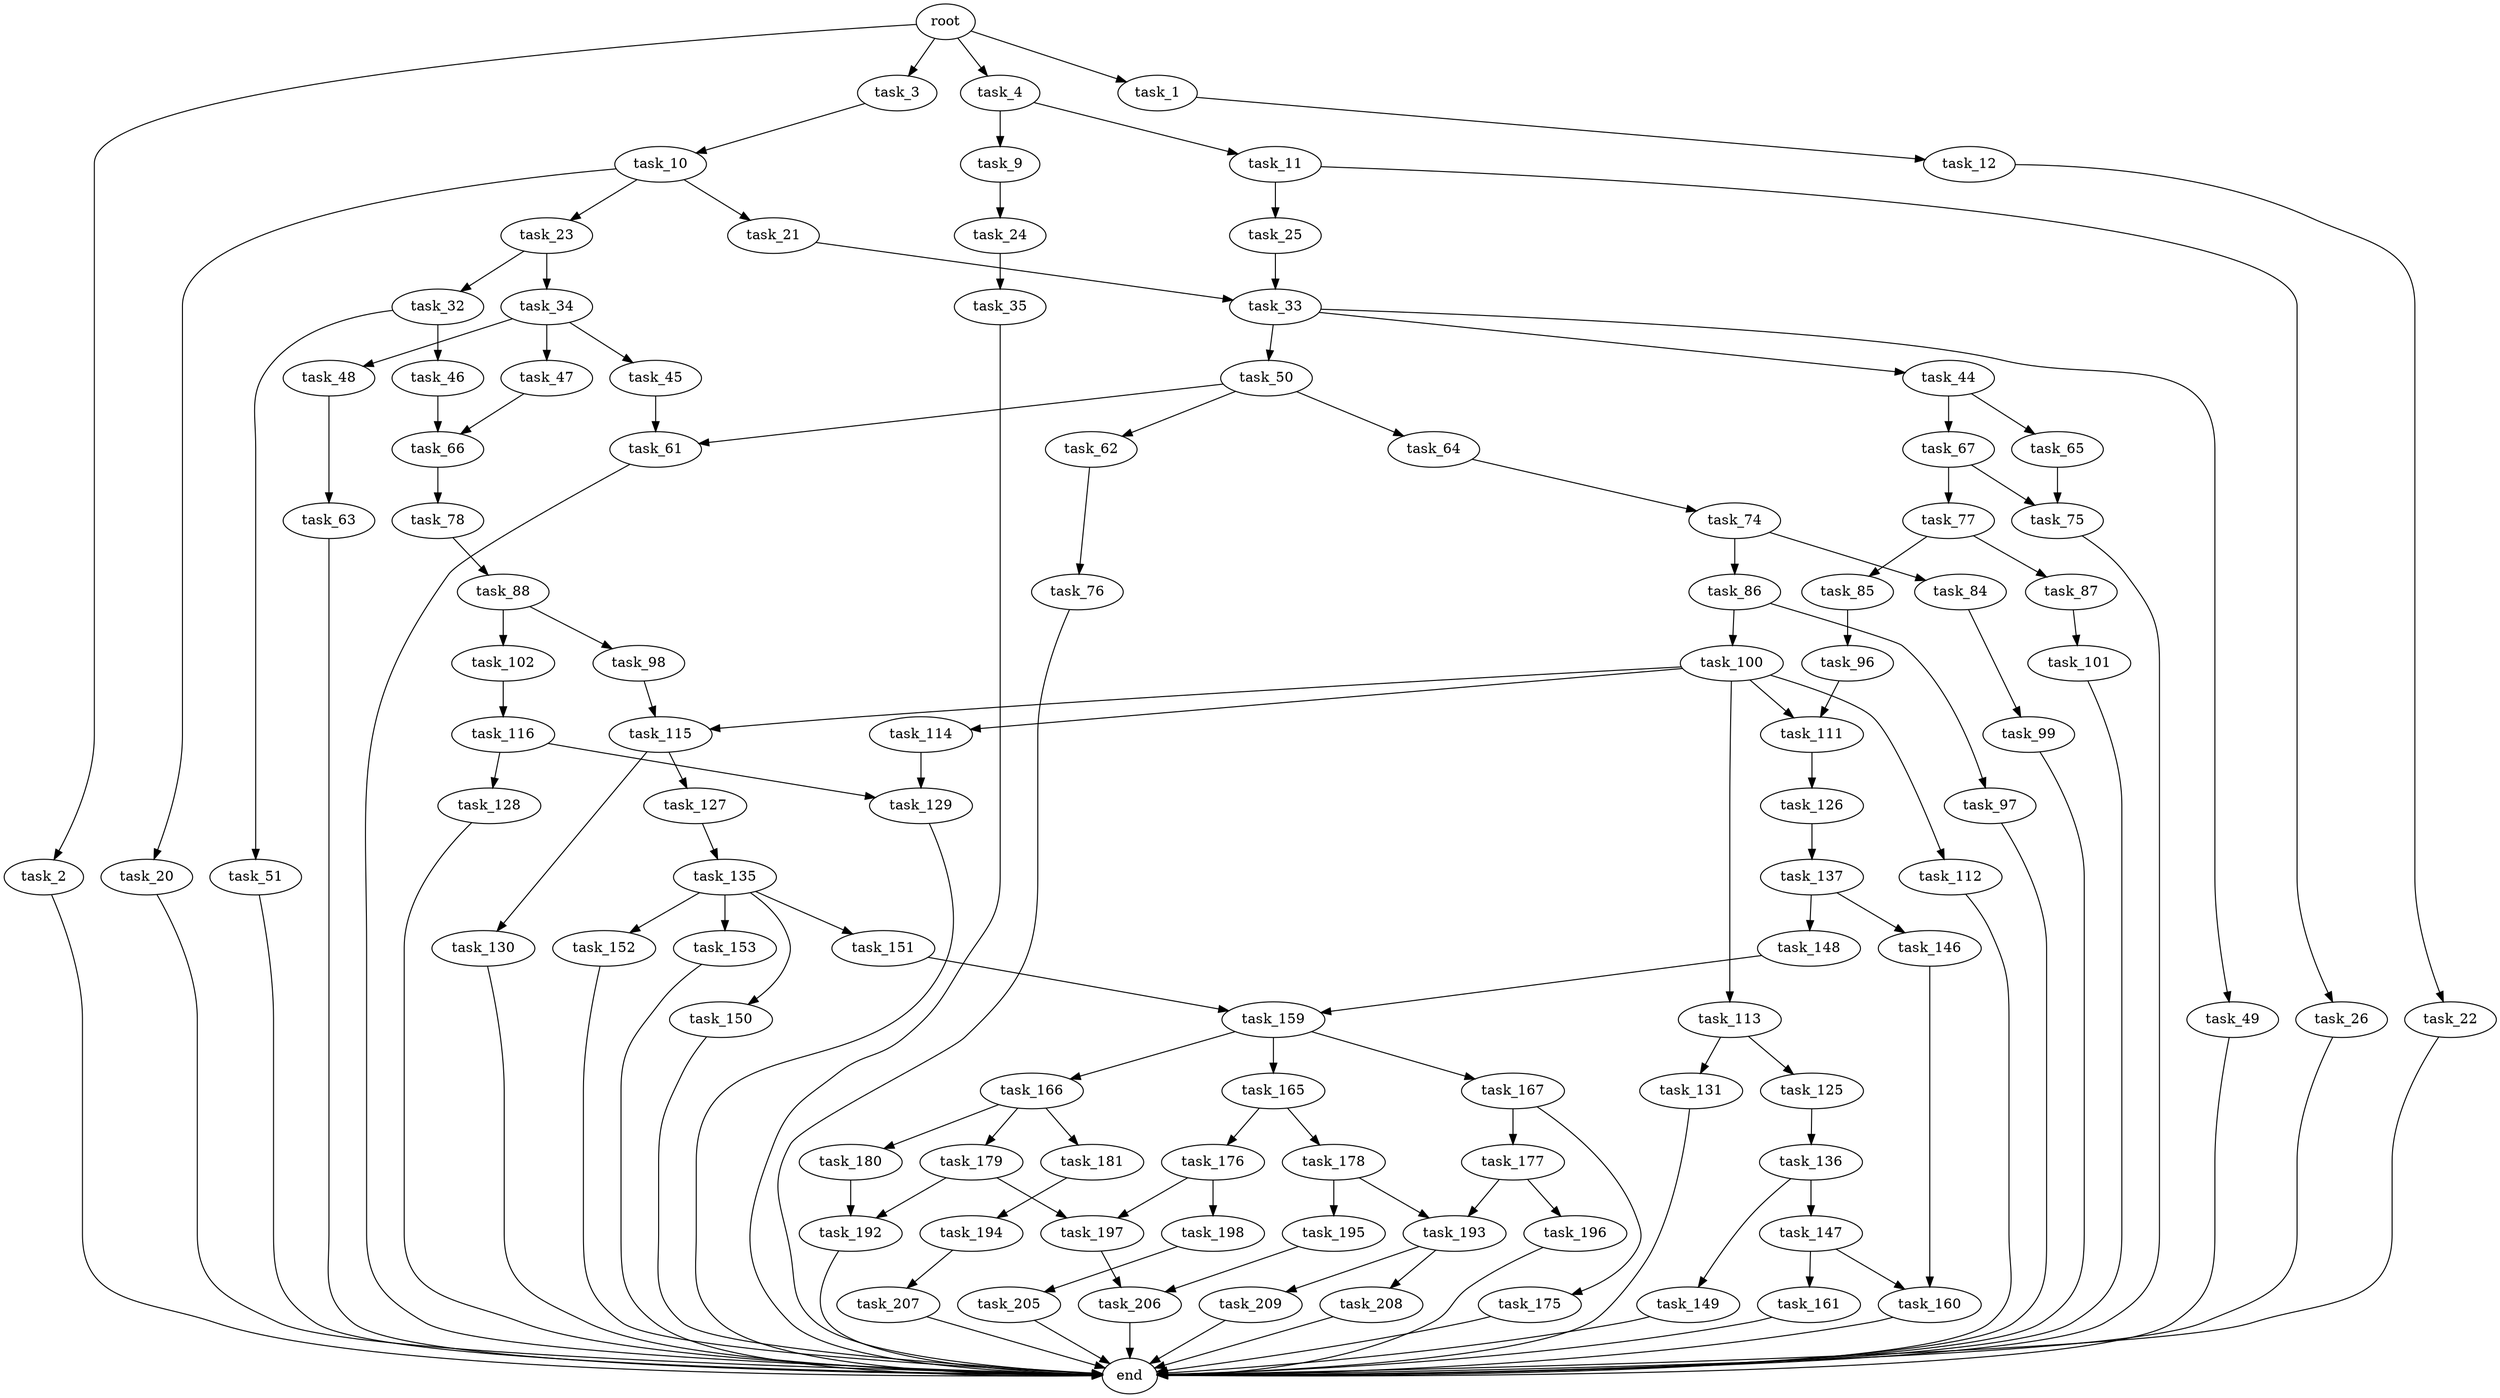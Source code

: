 digraph G {
  root [size="0.000000"];
  task_1 [size="28991029248.000000"];
  task_2 [size="2730498337.000000"];
  task_3 [size="23063877860.000000"];
  task_4 [size="30741183841.000000"];
  task_12 [size="549755813888.000000"];
  end [size="0.000000"];
  task_10 [size="368293445632.000000"];
  task_9 [size="28298212388.000000"];
  task_11 [size="5608640185.000000"];
  task_24 [size="8240251328.000000"];
  task_20 [size="3463061386.000000"];
  task_21 [size="567292846189.000000"];
  task_23 [size="863983276624.000000"];
  task_25 [size="8589934592.000000"];
  task_26 [size="28991029248.000000"];
  task_22 [size="352207143028.000000"];
  task_33 [size="549755813888.000000"];
  task_32 [size="134294243096.000000"];
  task_34 [size="28991029248.000000"];
  task_35 [size="1257138079.000000"];
  task_46 [size="782757789696.000000"];
  task_51 [size="75876958301.000000"];
  task_44 [size="606323255591.000000"];
  task_49 [size="68719476736.000000"];
  task_50 [size="28991029248.000000"];
  task_45 [size="8589934592.000000"];
  task_47 [size="46723600094.000000"];
  task_48 [size="2750030904.000000"];
  task_65 [size="79516474352.000000"];
  task_67 [size="38664034289.000000"];
  task_61 [size="123769637287.000000"];
  task_66 [size="4566026761.000000"];
  task_63 [size="64541014095.000000"];
  task_62 [size="1073741824000.000000"];
  task_64 [size="22226130309.000000"];
  task_76 [size="68719476736.000000"];
  task_74 [size="111384831204.000000"];
  task_75 [size="18784014092.000000"];
  task_78 [size="10338134120.000000"];
  task_77 [size="717941278704.000000"];
  task_84 [size="68719476736.000000"];
  task_86 [size="3660183948.000000"];
  task_85 [size="7170329734.000000"];
  task_87 [size="4647176020.000000"];
  task_88 [size="3409120341.000000"];
  task_99 [size="549755813888.000000"];
  task_96 [size="31025251814.000000"];
  task_97 [size="6728084542.000000"];
  task_100 [size="18226300974.000000"];
  task_101 [size="450244745392.000000"];
  task_98 [size="549755813888.000000"];
  task_102 [size="21757665269.000000"];
  task_111 [size="2404957335.000000"];
  task_115 [size="41660027266.000000"];
  task_112 [size="126973240320.000000"];
  task_113 [size="30205715669.000000"];
  task_114 [size="29303214176.000000"];
  task_116 [size="231928233984.000000"];
  task_126 [size="41859852553.000000"];
  task_125 [size="885617156164.000000"];
  task_131 [size="582824649055.000000"];
  task_129 [size="12823705307.000000"];
  task_127 [size="134217728000.000000"];
  task_130 [size="782757789696.000000"];
  task_128 [size="29168385906.000000"];
  task_136 [size="34745923035.000000"];
  task_137 [size="32701652162.000000"];
  task_135 [size="40750983375.000000"];
  task_150 [size="549755813888.000000"];
  task_151 [size="16378623452.000000"];
  task_152 [size="69448151515.000000"];
  task_153 [size="26067398978.000000"];
  task_147 [size="549755813888.000000"];
  task_149 [size="782757789696.000000"];
  task_146 [size="28991029248.000000"];
  task_148 [size="311299533012.000000"];
  task_160 [size="39861409049.000000"];
  task_161 [size="925357587877.000000"];
  task_159 [size="3597286924.000000"];
  task_165 [size="1073741824000.000000"];
  task_166 [size="8414584749.000000"];
  task_167 [size="7121968509.000000"];
  task_176 [size="549755813888.000000"];
  task_178 [size="3858794009.000000"];
  task_179 [size="231928233984.000000"];
  task_180 [size="231928233984.000000"];
  task_181 [size="3407822872.000000"];
  task_175 [size="484343000937.000000"];
  task_177 [size="326024053368.000000"];
  task_197 [size="34464033478.000000"];
  task_198 [size="68719476736.000000"];
  task_193 [size="8589934592.000000"];
  task_196 [size="1292759301675.000000"];
  task_195 [size="3528238119.000000"];
  task_192 [size="1073741824000.000000"];
  task_194 [size="4101893506.000000"];
  task_208 [size="231928233984.000000"];
  task_209 [size="4355675447.000000"];
  task_207 [size="8589934592.000000"];
  task_206 [size="10086752748.000000"];
  task_205 [size="65587371833.000000"];

  root -> task_1 [size="1.000000"];
  root -> task_2 [size="1.000000"];
  root -> task_3 [size="1.000000"];
  root -> task_4 [size="1.000000"];
  task_1 -> task_12 [size="75497472.000000"];
  task_2 -> end [size="1.000000"];
  task_3 -> task_10 [size="411041792.000000"];
  task_4 -> task_9 [size="838860800.000000"];
  task_4 -> task_11 [size="838860800.000000"];
  task_12 -> task_22 [size="536870912.000000"];
  task_10 -> task_20 [size="411041792.000000"];
  task_10 -> task_21 [size="411041792.000000"];
  task_10 -> task_23 [size="411041792.000000"];
  task_9 -> task_24 [size="838860800.000000"];
  task_11 -> task_25 [size="134217728.000000"];
  task_11 -> task_26 [size="134217728.000000"];
  task_24 -> task_35 [size="209715200.000000"];
  task_20 -> end [size="1.000000"];
  task_21 -> task_33 [size="411041792.000000"];
  task_23 -> task_32 [size="536870912.000000"];
  task_23 -> task_34 [size="536870912.000000"];
  task_25 -> task_33 [size="33554432.000000"];
  task_26 -> end [size="1.000000"];
  task_22 -> end [size="1.000000"];
  task_33 -> task_44 [size="536870912.000000"];
  task_33 -> task_49 [size="536870912.000000"];
  task_33 -> task_50 [size="536870912.000000"];
  task_32 -> task_46 [size="536870912.000000"];
  task_32 -> task_51 [size="536870912.000000"];
  task_34 -> task_45 [size="75497472.000000"];
  task_34 -> task_47 [size="75497472.000000"];
  task_34 -> task_48 [size="75497472.000000"];
  task_35 -> end [size="1.000000"];
  task_46 -> task_66 [size="679477248.000000"];
  task_51 -> end [size="1.000000"];
  task_44 -> task_65 [size="679477248.000000"];
  task_44 -> task_67 [size="679477248.000000"];
  task_49 -> end [size="1.000000"];
  task_50 -> task_61 [size="75497472.000000"];
  task_50 -> task_62 [size="75497472.000000"];
  task_50 -> task_64 [size="75497472.000000"];
  task_45 -> task_61 [size="33554432.000000"];
  task_47 -> task_66 [size="838860800.000000"];
  task_48 -> task_63 [size="134217728.000000"];
  task_65 -> task_75 [size="75497472.000000"];
  task_67 -> task_75 [size="679477248.000000"];
  task_67 -> task_77 [size="679477248.000000"];
  task_61 -> end [size="1.000000"];
  task_66 -> task_78 [size="75497472.000000"];
  task_63 -> end [size="1.000000"];
  task_62 -> task_76 [size="838860800.000000"];
  task_64 -> task_74 [size="411041792.000000"];
  task_76 -> end [size="1.000000"];
  task_74 -> task_84 [size="134217728.000000"];
  task_74 -> task_86 [size="134217728.000000"];
  task_75 -> end [size="1.000000"];
  task_78 -> task_88 [size="33554432.000000"];
  task_77 -> task_85 [size="536870912.000000"];
  task_77 -> task_87 [size="536870912.000000"];
  task_84 -> task_99 [size="134217728.000000"];
  task_86 -> task_97 [size="134217728.000000"];
  task_86 -> task_100 [size="134217728.000000"];
  task_85 -> task_96 [size="134217728.000000"];
  task_87 -> task_101 [size="209715200.000000"];
  task_88 -> task_98 [size="301989888.000000"];
  task_88 -> task_102 [size="301989888.000000"];
  task_99 -> end [size="1.000000"];
  task_96 -> task_111 [size="536870912.000000"];
  task_97 -> end [size="1.000000"];
  task_100 -> task_111 [size="301989888.000000"];
  task_100 -> task_112 [size="301989888.000000"];
  task_100 -> task_113 [size="301989888.000000"];
  task_100 -> task_114 [size="301989888.000000"];
  task_100 -> task_115 [size="301989888.000000"];
  task_101 -> end [size="1.000000"];
  task_98 -> task_115 [size="536870912.000000"];
  task_102 -> task_116 [size="679477248.000000"];
  task_111 -> task_126 [size="75497472.000000"];
  task_115 -> task_127 [size="838860800.000000"];
  task_115 -> task_130 [size="838860800.000000"];
  task_112 -> end [size="1.000000"];
  task_113 -> task_125 [size="838860800.000000"];
  task_113 -> task_131 [size="838860800.000000"];
  task_114 -> task_129 [size="33554432.000000"];
  task_116 -> task_128 [size="301989888.000000"];
  task_116 -> task_129 [size="301989888.000000"];
  task_126 -> task_137 [size="679477248.000000"];
  task_125 -> task_136 [size="536870912.000000"];
  task_131 -> end [size="1.000000"];
  task_129 -> end [size="1.000000"];
  task_127 -> task_135 [size="209715200.000000"];
  task_130 -> end [size="1.000000"];
  task_128 -> end [size="1.000000"];
  task_136 -> task_147 [size="679477248.000000"];
  task_136 -> task_149 [size="679477248.000000"];
  task_137 -> task_146 [size="536870912.000000"];
  task_137 -> task_148 [size="536870912.000000"];
  task_135 -> task_150 [size="33554432.000000"];
  task_135 -> task_151 [size="33554432.000000"];
  task_135 -> task_152 [size="33554432.000000"];
  task_135 -> task_153 [size="33554432.000000"];
  task_150 -> end [size="1.000000"];
  task_151 -> task_159 [size="301989888.000000"];
  task_152 -> end [size="1.000000"];
  task_153 -> end [size="1.000000"];
  task_147 -> task_160 [size="536870912.000000"];
  task_147 -> task_161 [size="536870912.000000"];
  task_149 -> end [size="1.000000"];
  task_146 -> task_160 [size="75497472.000000"];
  task_148 -> task_159 [size="536870912.000000"];
  task_160 -> end [size="1.000000"];
  task_161 -> end [size="1.000000"];
  task_159 -> task_165 [size="75497472.000000"];
  task_159 -> task_166 [size="75497472.000000"];
  task_159 -> task_167 [size="75497472.000000"];
  task_165 -> task_176 [size="838860800.000000"];
  task_165 -> task_178 [size="838860800.000000"];
  task_166 -> task_179 [size="301989888.000000"];
  task_166 -> task_180 [size="301989888.000000"];
  task_166 -> task_181 [size="301989888.000000"];
  task_167 -> task_175 [size="838860800.000000"];
  task_167 -> task_177 [size="838860800.000000"];
  task_176 -> task_197 [size="536870912.000000"];
  task_176 -> task_198 [size="536870912.000000"];
  task_178 -> task_193 [size="209715200.000000"];
  task_178 -> task_195 [size="209715200.000000"];
  task_179 -> task_192 [size="301989888.000000"];
  task_179 -> task_197 [size="301989888.000000"];
  task_180 -> task_192 [size="301989888.000000"];
  task_181 -> task_194 [size="75497472.000000"];
  task_175 -> end [size="1.000000"];
  task_177 -> task_193 [size="536870912.000000"];
  task_177 -> task_196 [size="536870912.000000"];
  task_197 -> task_206 [size="838860800.000000"];
  task_198 -> task_205 [size="134217728.000000"];
  task_193 -> task_208 [size="33554432.000000"];
  task_193 -> task_209 [size="33554432.000000"];
  task_196 -> end [size="1.000000"];
  task_195 -> task_206 [size="75497472.000000"];
  task_192 -> end [size="1.000000"];
  task_194 -> task_207 [size="411041792.000000"];
  task_208 -> end [size="1.000000"];
  task_209 -> end [size="1.000000"];
  task_207 -> end [size="1.000000"];
  task_206 -> end [size="1.000000"];
  task_205 -> end [size="1.000000"];
}
